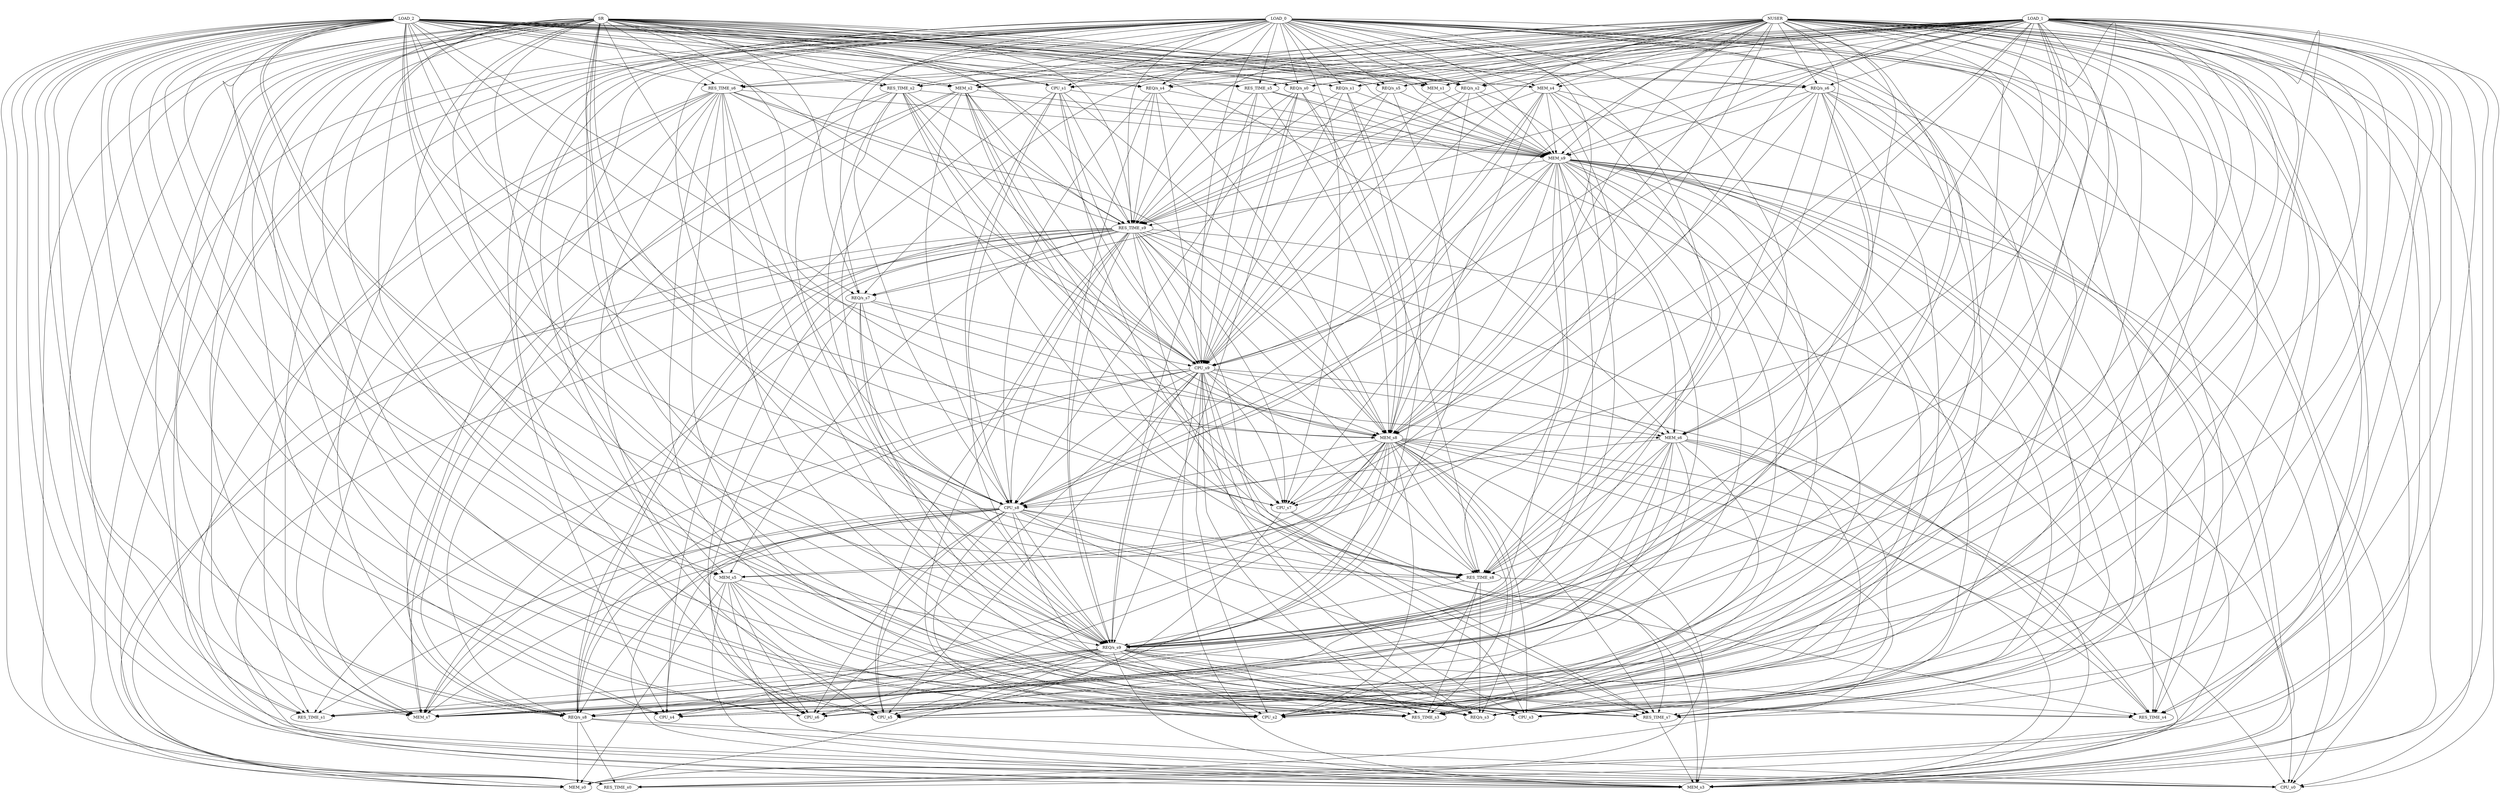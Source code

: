 strict digraph "" {
	graph [fontsize=20,
		ratio=0.4
	];
	NUSER -> "REQ/s_s0";
	NUSER -> RES_TIME_s0;
	NUSER -> CPU_s0;
	NUSER -> MEM_s0;
	NUSER -> "REQ/s_s1";
	NUSER -> RES_TIME_s1;
	NUSER -> CPU_s1;
	NUSER -> MEM_s1;
	NUSER -> "REQ/s_s2";
	NUSER -> RES_TIME_s2;
	NUSER -> CPU_s2;
	NUSER -> MEM_s2;
	NUSER -> "REQ/s_s3";
	NUSER -> RES_TIME_s3;
	NUSER -> CPU_s3;
	NUSER -> MEM_s3;
	NUSER -> "REQ/s_s4";
	NUSER -> RES_TIME_s4;
	NUSER -> CPU_s4;
	NUSER -> MEM_s4;
	NUSER -> "REQ/s_s5";
	NUSER -> RES_TIME_s5;
	NUSER -> CPU_s5;
	NUSER -> MEM_s5;
	NUSER -> "REQ/s_s6";
	NUSER -> RES_TIME_s6;
	NUSER -> CPU_s6;
	NUSER -> MEM_s6;
	NUSER -> "REQ/s_s7";
	NUSER -> RES_TIME_s7;
	NUSER -> CPU_s7;
	NUSER -> MEM_s7;
	NUSER -> "REQ/s_s8";
	NUSER -> RES_TIME_s8;
	NUSER -> CPU_s8;
	NUSER -> MEM_s8;
	NUSER -> "REQ/s_s9";
	NUSER -> RES_TIME_s9;
	NUSER -> CPU_s9;
	NUSER -> MEM_s9;
	LOAD_0 -> "REQ/s_s0";
	LOAD_0 -> RES_TIME_s0;
	LOAD_0 -> CPU_s0;
	LOAD_0 -> MEM_s0;
	LOAD_0 -> "REQ/s_s1";
	LOAD_0 -> RES_TIME_s1;
	LOAD_0 -> CPU_s1;
	LOAD_0 -> MEM_s1;
	LOAD_0 -> "REQ/s_s2";
	LOAD_0 -> RES_TIME_s2;
	LOAD_0 -> CPU_s2;
	LOAD_0 -> MEM_s2;
	LOAD_0 -> "REQ/s_s3";
	LOAD_0 -> RES_TIME_s3;
	LOAD_0 -> CPU_s3;
	LOAD_0 -> MEM_s3;
	LOAD_0 -> "REQ/s_s4";
	LOAD_0 -> RES_TIME_s4;
	LOAD_0 -> CPU_s4;
	LOAD_0 -> MEM_s4;
	LOAD_0 -> "REQ/s_s5";
	LOAD_0 -> RES_TIME_s5;
	LOAD_0 -> CPU_s5;
	LOAD_0 -> MEM_s5;
	LOAD_0 -> "REQ/s_s6";
	LOAD_0 -> RES_TIME_s6;
	LOAD_0 -> CPU_s6;
	LOAD_0 -> MEM_s6;
	LOAD_0 -> "REQ/s_s7";
	LOAD_0 -> RES_TIME_s7;
	LOAD_0 -> CPU_s7;
	LOAD_0 -> MEM_s7;
	LOAD_0 -> "REQ/s_s8";
	LOAD_0 -> RES_TIME_s8;
	LOAD_0 -> CPU_s8;
	LOAD_0 -> MEM_s8;
	LOAD_0 -> "REQ/s_s9";
	LOAD_0 -> RES_TIME_s9;
	LOAD_0 -> CPU_s9;
	LOAD_0 -> MEM_s9;
	LOAD_1 -> "REQ/s_s0";
	LOAD_1 -> RES_TIME_s0;
	LOAD_1 -> CPU_s0;
	LOAD_1 -> MEM_s0;
	LOAD_1 -> "REQ/s_s1";
	LOAD_1 -> RES_TIME_s1;
	LOAD_1 -> CPU_s1;
	LOAD_1 -> MEM_s1;
	LOAD_1 -> "REQ/s_s2";
	LOAD_1 -> RES_TIME_s2;
	LOAD_1 -> CPU_s2;
	LOAD_1 -> MEM_s2;
	LOAD_1 -> "REQ/s_s3";
	LOAD_1 -> RES_TIME_s3;
	LOAD_1 -> CPU_s3;
	LOAD_1 -> MEM_s3;
	LOAD_1 -> "REQ/s_s4";
	LOAD_1 -> RES_TIME_s4;
	LOAD_1 -> CPU_s4;
	LOAD_1 -> MEM_s4;
	LOAD_1 -> "REQ/s_s5";
	LOAD_1 -> RES_TIME_s5;
	LOAD_1 -> CPU_s5;
	LOAD_1 -> MEM_s5;
	LOAD_1 -> "REQ/s_s6";
	LOAD_1 -> RES_TIME_s6;
	LOAD_1 -> CPU_s6;
	LOAD_1 -> MEM_s6;
	LOAD_1 -> "REQ/s_s7";
	LOAD_1 -> RES_TIME_s7;
	LOAD_1 -> CPU_s7;
	LOAD_1 -> MEM_s7;
	LOAD_1 -> "REQ/s_s8";
	LOAD_1 -> RES_TIME_s8;
	LOAD_1 -> CPU_s8;
	LOAD_1 -> MEM_s8;
	LOAD_1 -> "REQ/s_s9";
	LOAD_1 -> RES_TIME_s9;
	LOAD_1 -> CPU_s9;
	LOAD_1 -> MEM_s9;
	LOAD_2 -> "REQ/s_s0";
	LOAD_2 -> RES_TIME_s0;
	LOAD_2 -> CPU_s0;
	LOAD_2 -> MEM_s0;
	LOAD_2 -> "REQ/s_s1";
	LOAD_2 -> RES_TIME_s1;
	LOAD_2 -> CPU_s1;
	LOAD_2 -> MEM_s1;
	LOAD_2 -> "REQ/s_s2";
	LOAD_2 -> RES_TIME_s2;
	LOAD_2 -> CPU_s2;
	LOAD_2 -> MEM_s2;
	LOAD_2 -> "REQ/s_s3";
	LOAD_2 -> RES_TIME_s3;
	LOAD_2 -> CPU_s3;
	LOAD_2 -> MEM_s3;
	LOAD_2 -> "REQ/s_s4";
	LOAD_2 -> RES_TIME_s4;
	LOAD_2 -> CPU_s4;
	LOAD_2 -> MEM_s4;
	LOAD_2 -> "REQ/s_s5";
	LOAD_2 -> RES_TIME_s5;
	LOAD_2 -> CPU_s5;
	LOAD_2 -> MEM_s5;
	LOAD_2 -> "REQ/s_s6";
	LOAD_2 -> RES_TIME_s6;
	LOAD_2 -> CPU_s6;
	LOAD_2 -> MEM_s6;
	LOAD_2 -> "REQ/s_s7";
	LOAD_2 -> RES_TIME_s7;
	LOAD_2 -> CPU_s7;
	LOAD_2 -> MEM_s7;
	LOAD_2 -> "REQ/s_s8";
	LOAD_2 -> RES_TIME_s8;
	LOAD_2 -> CPU_s8;
	LOAD_2 -> MEM_s8;
	LOAD_2 -> "REQ/s_s9";
	LOAD_2 -> RES_TIME_s9;
	LOAD_2 -> CPU_s9;
	LOAD_2 -> MEM_s9;
	SR -> "REQ/s_s0";
	SR -> RES_TIME_s0;
	SR -> CPU_s0;
	SR -> MEM_s0;
	SR -> "REQ/s_s1";
	SR -> RES_TIME_s1;
	SR -> CPU_s1;
	SR -> MEM_s1;
	SR -> "REQ/s_s2";
	SR -> RES_TIME_s2;
	SR -> CPU_s2;
	SR -> MEM_s2;
	SR -> "REQ/s_s3";
	SR -> RES_TIME_s3;
	SR -> CPU_s3;
	SR -> MEM_s3;
	SR -> "REQ/s_s4";
	SR -> RES_TIME_s4;
	SR -> CPU_s4;
	SR -> MEM_s4;
	SR -> "REQ/s_s5";
	SR -> RES_TIME_s5;
	SR -> CPU_s5;
	SR -> MEM_s5;
	SR -> "REQ/s_s6";
	SR -> RES_TIME_s6;
	SR -> CPU_s6;
	SR -> MEM_s6;
	SR -> "REQ/s_s7";
	SR -> RES_TIME_s7;
	SR -> CPU_s7;
	SR -> MEM_s7;
	SR -> "REQ/s_s8";
	SR -> RES_TIME_s8;
	SR -> CPU_s8;
	SR -> MEM_s8;
	SR -> "REQ/s_s9";
	SR -> RES_TIME_s9;
	SR -> CPU_s9;
	SR -> MEM_s9;
	"REQ/s_s0" -> RES_TIME_s8;
	"REQ/s_s0" -> CPU_s8;
	"REQ/s_s0" -> MEM_s8;
	"REQ/s_s0" -> "REQ/s_s9";
	"REQ/s_s0" -> RES_TIME_s9;
	"REQ/s_s0" -> CPU_s9;
	"REQ/s_s0" -> MEM_s9;
	"REQ/s_s1" -> MEM_s8;
	"REQ/s_s1" -> "REQ/s_s9";
	"REQ/s_s1" -> RES_TIME_s9;
	"REQ/s_s1" -> CPU_s9;
	"REQ/s_s1" -> MEM_s9;
	CPU_s1 -> "REQ/s_s8";
	CPU_s1 -> RES_TIME_s8;
	CPU_s1 -> CPU_s8;
	CPU_s1 -> MEM_s8;
	CPU_s1 -> "REQ/s_s9";
	CPU_s1 -> RES_TIME_s9;
	CPU_s1 -> CPU_s9;
	CPU_s1 -> MEM_s9;
	MEM_s1 -> CPU_s9;
	MEM_s1 -> MEM_s9;
	"REQ/s_s2" -> MEM_s8;
	"REQ/s_s2" -> "REQ/s_s9";
	"REQ/s_s2" -> RES_TIME_s9;
	"REQ/s_s2" -> CPU_s9;
	"REQ/s_s2" -> MEM_s9;
	RES_TIME_s2 -> CPU_s7;
	RES_TIME_s2 -> MEM_s7;
	RES_TIME_s2 -> "REQ/s_s8";
	RES_TIME_s2 -> RES_TIME_s8;
	RES_TIME_s2 -> CPU_s8;
	RES_TIME_s2 -> MEM_s8;
	RES_TIME_s2 -> "REQ/s_s9";
	RES_TIME_s2 -> RES_TIME_s9;
	RES_TIME_s2 -> CPU_s9;
	RES_TIME_s2 -> MEM_s9;
	MEM_s2 -> CPU_s7;
	MEM_s2 -> MEM_s7;
	MEM_s2 -> "REQ/s_s8";
	MEM_s2 -> RES_TIME_s8;
	MEM_s2 -> CPU_s8;
	MEM_s2 -> MEM_s8;
	MEM_s2 -> "REQ/s_s9";
	MEM_s2 -> RES_TIME_s9;
	MEM_s2 -> CPU_s9;
	MEM_s2 -> MEM_s9;
	"REQ/s_s4" -> CPU_s8;
	"REQ/s_s4" -> MEM_s8;
	"REQ/s_s4" -> "REQ/s_s9";
	"REQ/s_s4" -> RES_TIME_s9;
	"REQ/s_s4" -> CPU_s9;
	"REQ/s_s4" -> MEM_s9;
	MEM_s4 -> MEM_s3;
	MEM_s4 -> "REQ/s_s8";
	MEM_s4 -> RES_TIME_s8;
	MEM_s4 -> CPU_s8;
	MEM_s4 -> MEM_s8;
	MEM_s4 -> "REQ/s_s9";
	MEM_s4 -> RES_TIME_s9;
	MEM_s4 -> CPU_s9;
	MEM_s4 -> MEM_s9;
	"REQ/s_s5" -> "REQ/s_s9";
	"REQ/s_s5" -> RES_TIME_s9;
	"REQ/s_s5" -> CPU_s9;
	"REQ/s_s5" -> MEM_s9;
	RES_TIME_s5 -> MEM_s3;
	RES_TIME_s5 -> MEM_s8;
	RES_TIME_s5 -> "REQ/s_s9";
	RES_TIME_s5 -> RES_TIME_s9;
	RES_TIME_s5 -> CPU_s9;
	RES_TIME_s5 -> MEM_s9;
	MEM_s5 -> CPU_s0;
	MEM_s5 -> MEM_s0;
	MEM_s5 -> CPU_s2;
	MEM_s5 -> "REQ/s_s3";
	MEM_s5 -> RES_TIME_s3;
	MEM_s5 -> MEM_s3;
	MEM_s5 -> CPU_s6;
	MEM_s5 -> "REQ/s_s9";
	"REQ/s_s6" -> CPU_s2;
	"REQ/s_s6" -> MEM_s3;
	"REQ/s_s6" -> RES_TIME_s4;
	"REQ/s_s6" -> RES_TIME_s7;
	"REQ/s_s6" -> MEM_s7;
	"REQ/s_s6" -> RES_TIME_s8;
	"REQ/s_s6" -> CPU_s8;
	"REQ/s_s6" -> MEM_s8;
	"REQ/s_s6" -> "REQ/s_s9";
	"REQ/s_s6" -> MEM_s9;
	RES_TIME_s6 -> RES_TIME_s1;
	RES_TIME_s6 -> CPU_s2;
	RES_TIME_s6 -> "REQ/s_s3";
	RES_TIME_s6 -> RES_TIME_s3;
	RES_TIME_s6 -> MEM_s3;
	RES_TIME_s6 -> CPU_s5;
	RES_TIME_s6 -> RES_TIME_s7;
	RES_TIME_s6 -> MEM_s7;
	RES_TIME_s6 -> "REQ/s_s8";
	RES_TIME_s6 -> MEM_s8;
	RES_TIME_s6 -> "REQ/s_s9";
	RES_TIME_s6 -> RES_TIME_s9;
	RES_TIME_s6 -> CPU_s9;
	RES_TIME_s6 -> MEM_s9;
	MEM_s6 -> CPU_s2;
	MEM_s6 -> "REQ/s_s3";
	MEM_s6 -> RES_TIME_s3;
	MEM_s6 -> MEM_s3;
	MEM_s6 -> CPU_s6;
	MEM_s6 -> RES_TIME_s7;
	MEM_s6 -> MEM_s7;
	MEM_s6 -> "REQ/s_s8";
	MEM_s6 -> RES_TIME_s8;
	MEM_s6 -> CPU_s8;
	MEM_s6 -> "REQ/s_s9";
	"REQ/s_s7" -> CPU_s6;
	"REQ/s_s7" -> RES_TIME_s7;
	"REQ/s_s7" -> MEM_s7;
	"REQ/s_s7" -> CPU_s8;
	"REQ/s_s7" -> MEM_s8;
	"REQ/s_s7" -> "REQ/s_s9";
	"REQ/s_s7" -> CPU_s9;
	RES_TIME_s7 -> MEM_s3;
	CPU_s7 -> MEM_s3;
	CPU_s7 -> CPU_s5;
	CPU_s7 -> RES_TIME_s7;
	"REQ/s_s8" -> RES_TIME_s0;
	"REQ/s_s8" -> CPU_s0;
	"REQ/s_s8" -> MEM_s0;
	"REQ/s_s8" -> MEM_s3;
	RES_TIME_s8 -> CPU_s2;
	RES_TIME_s8 -> "REQ/s_s3";
	RES_TIME_s8 -> RES_TIME_s3;
	RES_TIME_s8 -> MEM_s3;
	RES_TIME_s8 -> "REQ/s_s9";
	CPU_s8 -> RES_TIME_s1;
	CPU_s8 -> CPU_s2;
	CPU_s8 -> "REQ/s_s3";
	CPU_s8 -> RES_TIME_s3;
	CPU_s8 -> MEM_s3;
	CPU_s8 -> RES_TIME_s4;
	CPU_s8 -> CPU_s4;
	CPU_s8 -> CPU_s5;
	CPU_s8 -> CPU_s6;
	CPU_s8 -> RES_TIME_s7;
	CPU_s8 -> MEM_s7;
	CPU_s8 -> "REQ/s_s8";
	CPU_s8 -> RES_TIME_s8;
	CPU_s8 -> "REQ/s_s9";
	MEM_s8 -> RES_TIME_s0;
	MEM_s8 -> CPU_s0;
	MEM_s8 -> MEM_s0;
	MEM_s8 -> CPU_s2;
	MEM_s8 -> "REQ/s_s3";
	MEM_s8 -> RES_TIME_s3;
	MEM_s8 -> CPU_s3;
	MEM_s8 -> MEM_s3;
	MEM_s8 -> RES_TIME_s4;
	MEM_s8 -> CPU_s4;
	MEM_s8 -> CPU_s5;
	MEM_s8 -> CPU_s6;
	MEM_s8 -> RES_TIME_s7;
	MEM_s8 -> CPU_s7;
	MEM_s8 -> MEM_s7;
	MEM_s8 -> "REQ/s_s8";
	MEM_s8 -> RES_TIME_s8;
	MEM_s8 -> CPU_s8;
	MEM_s8 -> "REQ/s_s9";
	"REQ/s_s9" -> MEM_s0;
	"REQ/s_s9" -> RES_TIME_s1;
	"REQ/s_s9" -> CPU_s2;
	"REQ/s_s9" -> "REQ/s_s3";
	"REQ/s_s9" -> RES_TIME_s3;
	"REQ/s_s9" -> CPU_s3;
	"REQ/s_s9" -> MEM_s3;
	"REQ/s_s9" -> RES_TIME_s4;
	"REQ/s_s9" -> CPU_s4;
	"REQ/s_s9" -> CPU_s5;
	"REQ/s_s9" -> CPU_s6;
	"REQ/s_s9" -> RES_TIME_s7;
	"REQ/s_s9" -> MEM_s7;
	"REQ/s_s9" -> "REQ/s_s8";
	RES_TIME_s9 -> RES_TIME_s0;
	RES_TIME_s9 -> CPU_s0;
	RES_TIME_s9 -> MEM_s0;
	RES_TIME_s9 -> CPU_s2;
	RES_TIME_s9 -> CPU_s3;
	RES_TIME_s9 -> MEM_s3;
	RES_TIME_s9 -> RES_TIME_s4;
	RES_TIME_s9 -> CPU_s4;
	RES_TIME_s9 -> CPU_s5;
	RES_TIME_s9 -> MEM_s5;
	RES_TIME_s9 -> CPU_s6;
	RES_TIME_s9 -> MEM_s6;
	RES_TIME_s9 -> "REQ/s_s7";
	RES_TIME_s9 -> RES_TIME_s7;
	RES_TIME_s9 -> CPU_s7;
	RES_TIME_s9 -> MEM_s7;
	RES_TIME_s9 -> "REQ/s_s8";
	RES_TIME_s9 -> RES_TIME_s8;
	RES_TIME_s9 -> CPU_s8;
	RES_TIME_s9 -> MEM_s8;
	RES_TIME_s9 -> "REQ/s_s9";
	RES_TIME_s9 -> CPU_s9;
	CPU_s9 -> RES_TIME_s1;
	CPU_s9 -> CPU_s2;
	CPU_s9 -> "REQ/s_s3";
	CPU_s9 -> RES_TIME_s3;
	CPU_s9 -> CPU_s3;
	CPU_s9 -> MEM_s3;
	CPU_s9 -> RES_TIME_s4;
	CPU_s9 -> CPU_s5;
	CPU_s9 -> CPU_s6;
	CPU_s9 -> MEM_s6;
	CPU_s9 -> RES_TIME_s7;
	CPU_s9 -> CPU_s7;
	CPU_s9 -> MEM_s7;
	CPU_s9 -> "REQ/s_s8";
	CPU_s9 -> RES_TIME_s8;
	CPU_s9 -> CPU_s8;
	CPU_s9 -> MEM_s8;
	CPU_s9 -> "REQ/s_s9";
	MEM_s9 -> RES_TIME_s0;
	MEM_s9 -> CPU_s0;
	MEM_s9 -> CPU_s2;
	MEM_s9 -> "REQ/s_s3";
	MEM_s9 -> RES_TIME_s3;
	MEM_s9 -> CPU_s3;
	MEM_s9 -> MEM_s3;
	MEM_s9 -> RES_TIME_s4;
	MEM_s9 -> CPU_s4;
	MEM_s9 -> CPU_s5;
	MEM_s9 -> CPU_s6;
	MEM_s9 -> MEM_s6;
	MEM_s9 -> RES_TIME_s7;
	MEM_s9 -> CPU_s7;
	MEM_s9 -> MEM_s7;
	MEM_s9 -> "REQ/s_s8";
	MEM_s9 -> RES_TIME_s8;
	MEM_s9 -> CPU_s8;
	MEM_s9 -> MEM_s8;
	MEM_s9 -> "REQ/s_s9";
	MEM_s9 -> RES_TIME_s9;
	MEM_s9 -> CPU_s9;
}
